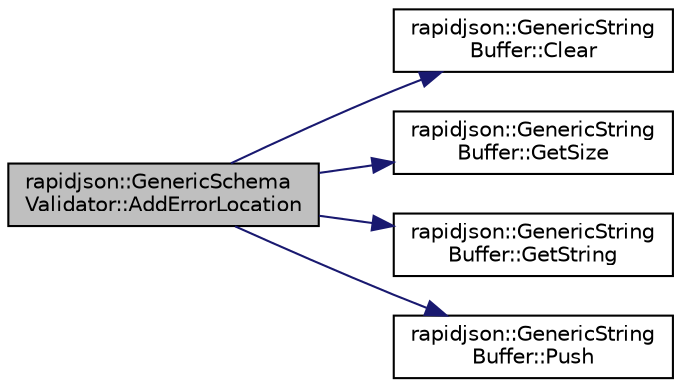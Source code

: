 digraph "rapidjson::GenericSchemaValidator::AddErrorLocation"
{
 // INTERACTIVE_SVG=YES
 // LATEX_PDF_SIZE
  edge [fontname="Helvetica",fontsize="10",labelfontname="Helvetica",labelfontsize="10"];
  node [fontname="Helvetica",fontsize="10",shape=record];
  rankdir="LR";
  Node23 [label="rapidjson::GenericSchema\lValidator::AddErrorLocation",height=0.2,width=0.4,color="black", fillcolor="grey75", style="filled", fontcolor="black",tooltip=" "];
  Node23 -> Node24 [color="midnightblue",fontsize="10",style="solid",fontname="Helvetica"];
  Node24 [label="rapidjson::GenericString\lBuffer::Clear",height=0.2,width=0.4,color="black", fillcolor="white", style="filled",URL="$classrapidjson_1_1_generic_string_buffer.html#a614af5a72984c88bd5a65e2bc233d310",tooltip=" "];
  Node23 -> Node25 [color="midnightblue",fontsize="10",style="solid",fontname="Helvetica"];
  Node25 [label="rapidjson::GenericString\lBuffer::GetSize",height=0.2,width=0.4,color="black", fillcolor="white", style="filled",URL="$classrapidjson_1_1_generic_string_buffer.html#a9d830ec37a4ba0fba3b523c90aaf8b42",tooltip="Get the size of string in bytes in the string buffer."];
  Node23 -> Node26 [color="midnightblue",fontsize="10",style="solid",fontname="Helvetica"];
  Node26 [label="rapidjson::GenericString\lBuffer::GetString",height=0.2,width=0.4,color="black", fillcolor="white", style="filled",URL="$classrapidjson_1_1_generic_string_buffer.html#a520c0f75424762ea44ebf6ecdd1931d8",tooltip=" "];
  Node23 -> Node27 [color="midnightblue",fontsize="10",style="solid",fontname="Helvetica"];
  Node27 [label="rapidjson::GenericString\lBuffer::Push",height=0.2,width=0.4,color="black", fillcolor="white", style="filled",URL="$classrapidjson_1_1_generic_string_buffer.html#aa848ba1b8220afb4103d8099cbd6d3ff",tooltip=" "];
}
